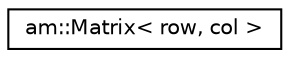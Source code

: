 digraph "Graphical Class Hierarchy"
{
  edge [fontname="Helvetica",fontsize="10",labelfontname="Helvetica",labelfontsize="10"];
  node [fontname="Helvetica",fontsize="10",shape=record];
  rankdir="LR";
  Node0 [label="am::Matrix\< row, col \>",height=0.2,width=0.4,color="black", fillcolor="white", style="filled",URL="$structam_1_1_matrix.html"];
}
